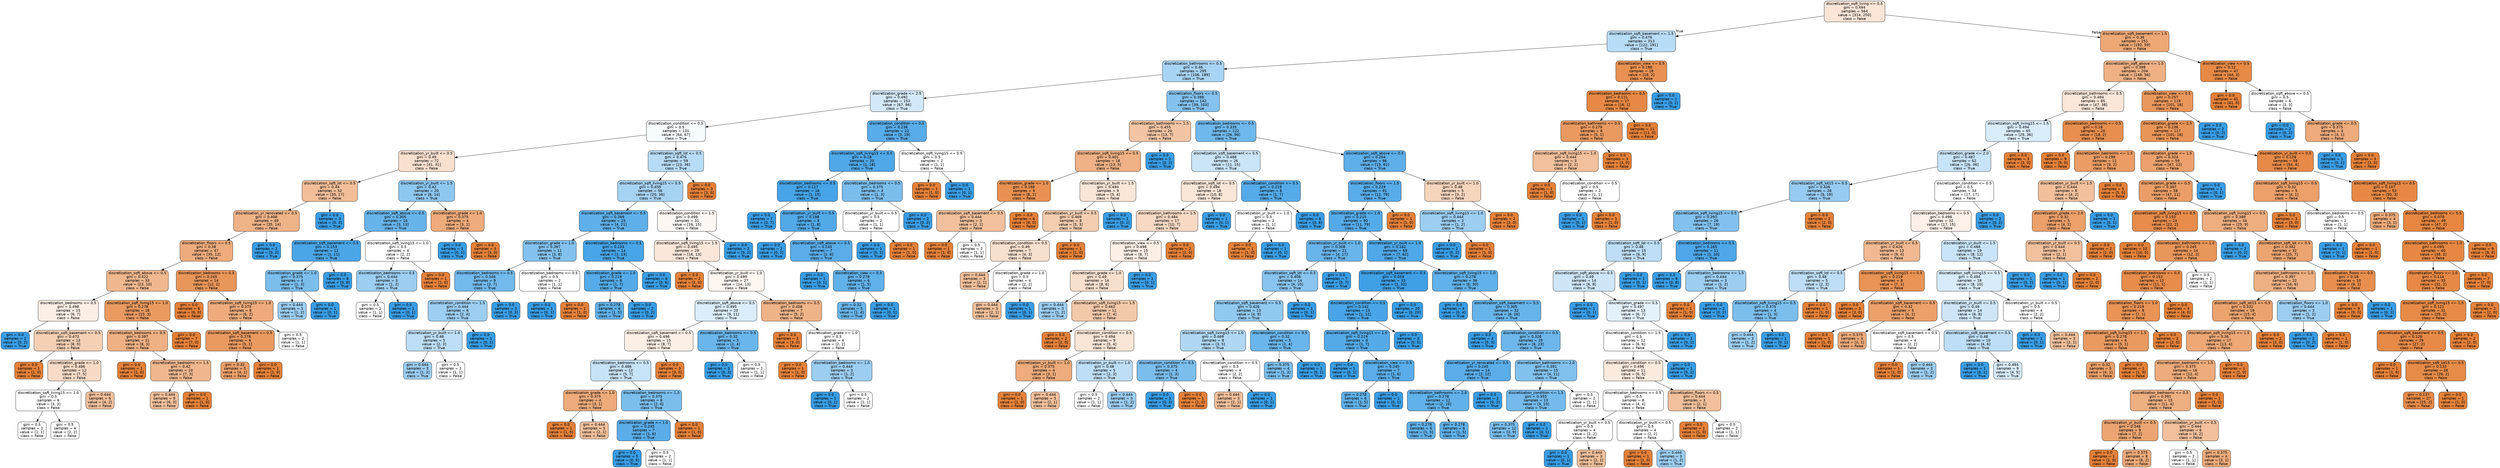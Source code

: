 digraph Tree {
node [shape=box, style="filled, rounded", color="black", fontname=helvetica] ;
edge [fontname=helvetica] ;
0 [label="discretization_sqft_living <= 0.5\ngini = 0.494\nsamples = 564\nvalue = [314, 250]\nclass = False", fillcolor="#fae5d7"] ;
1 [label="discretization_sqft_basement <= 1.5\ngini = 0.476\nsamples = 313\nvalue = [122, 191]\nclass = True", fillcolor="#b7dcf6"] ;
0 -> 1 [labeldistance=2.5, labelangle=45, headlabel="True"] ;
2 [label="discretization_bathrooms <= 0.5\ngini = 0.46\nsamples = 295\nvalue = [106, 189]\nclass = True", fillcolor="#a8d4f4"] ;
1 -> 2 ;
3 [label="discretization_grade <= 2.5\ngini = 0.492\nsamples = 153\nvalue = [67, 86]\nclass = True", fillcolor="#d3e9f9"] ;
2 -> 3 ;
4 [label="discretization_condition <= 0.5\ngini = 0.5\nsamples = 131\nvalue = [64, 67]\nclass = True", fillcolor="#f6fbfe"] ;
3 -> 4 ;
5 [label="discretization_yr_built <= 0.5\ngini = 0.49\nsamples = 72\nvalue = [41, 31]\nclass = False", fillcolor="#f9e0cf"] ;
4 -> 5 ;
6 [label="discretization_sqft_lot <= 0.5\ngini = 0.44\nsamples = 52\nvalue = [35, 17]\nclass = False", fillcolor="#f2be99"] ;
5 -> 6 ;
7 [label="discretization_yr_renovated <= 0.5\ngini = 0.408\nsamples = 49\nvalue = [35, 14]\nclass = False", fillcolor="#efb388"] ;
6 -> 7 ;
8 [label="discretization_floors <= 0.5\ngini = 0.38\nsamples = 47\nvalue = [35, 12]\nclass = False", fillcolor="#eeac7d"] ;
7 -> 8 ;
9 [label="discretization_sqft_above <= 0.5\ngini = 0.422\nsamples = 33\nvalue = [23, 10]\nclass = False", fillcolor="#f0b88f"] ;
8 -> 9 ;
10 [label="discretization_bedrooms <= 0.5\ngini = 0.498\nsamples = 15\nvalue = [8, 7]\nclass = False", fillcolor="#fcefe6"] ;
9 -> 10 ;
11 [label="gini = 0.0\nsamples = 2\nvalue = [0, 2]\nclass = True", fillcolor="#399de5"] ;
10 -> 11 ;
12 [label="discretization_sqft_basement <= 0.5\ngini = 0.473\nsamples = 13\nvalue = [8, 5]\nclass = False", fillcolor="#f5d0b5"] ;
10 -> 12 ;
13 [label="gini = 0.0\nsamples = 1\nvalue = [1, 0]\nclass = False", fillcolor="#e58139"] ;
12 -> 13 ;
14 [label="discretization_grade <= 1.0\ngini = 0.486\nsamples = 12\nvalue = [7, 5]\nclass = False", fillcolor="#f8dbc6"] ;
12 -> 14 ;
15 [label="discretization_sqft_living15 <= 1.0\ngini = 0.5\nsamples = 6\nvalue = [3, 3]\nclass = False", fillcolor="#ffffff"] ;
14 -> 15 ;
16 [label="gini = 0.5\nsamples = 2\nvalue = [1, 1]\nclass = False", fillcolor="#ffffff"] ;
15 -> 16 ;
17 [label="gini = 0.5\nsamples = 4\nvalue = [2, 2]\nclass = False", fillcolor="#ffffff"] ;
15 -> 17 ;
18 [label="gini = 0.444\nsamples = 6\nvalue = [4, 2]\nclass = False", fillcolor="#f2c09c"] ;
14 -> 18 ;
19 [label="discretization_sqft_living15 <= 1.0\ngini = 0.278\nsamples = 18\nvalue = [15, 3]\nclass = False", fillcolor="#ea9a61"] ;
9 -> 19 ;
20 [label="discretization_bedrooms <= 0.5\ngini = 0.397\nsamples = 11\nvalue = [8, 3]\nclass = False", fillcolor="#efb083"] ;
19 -> 20 ;
21 [label="gini = 0.0\nsamples = 1\nvalue = [1, 0]\nclass = False", fillcolor="#e58139"] ;
20 -> 21 ;
22 [label="discretization_bedrooms <= 1.5\ngini = 0.42\nsamples = 10\nvalue = [7, 3]\nclass = False", fillcolor="#f0b78e"] ;
20 -> 22 ;
23 [label="gini = 0.444\nsamples = 9\nvalue = [6, 3]\nclass = False", fillcolor="#f2c09c"] ;
22 -> 23 ;
24 [label="gini = 0.0\nsamples = 1\nvalue = [1, 0]\nclass = False", fillcolor="#e58139"] ;
22 -> 24 ;
25 [label="gini = 0.0\nsamples = 7\nvalue = [7, 0]\nclass = False", fillcolor="#e58139"] ;
19 -> 25 ;
26 [label="discretization_bedrooms <= 0.5\ngini = 0.245\nsamples = 14\nvalue = [12, 2]\nclass = False", fillcolor="#e9965a"] ;
8 -> 26 ;
27 [label="gini = 0.0\nsamples = 6\nvalue = [6, 0]\nclass = False", fillcolor="#e58139"] ;
26 -> 27 ;
28 [label="discretization_sqft_living15 <= 1.0\ngini = 0.375\nsamples = 8\nvalue = [6, 2]\nclass = False", fillcolor="#eeab7b"] ;
26 -> 28 ;
29 [label="discretization_sqft_basement <= 0.5\ngini = 0.278\nsamples = 6\nvalue = [5, 1]\nclass = False", fillcolor="#ea9a61"] ;
28 -> 29 ;
30 [label="gini = 0.32\nsamples = 5\nvalue = [4, 1]\nclass = False", fillcolor="#eca06a"] ;
29 -> 30 ;
31 [label="gini = 0.0\nsamples = 1\nvalue = [1, 0]\nclass = False", fillcolor="#e58139"] ;
29 -> 31 ;
32 [label="gini = 0.5\nsamples = 2\nvalue = [1, 1]\nclass = False", fillcolor="#ffffff"] ;
28 -> 32 ;
33 [label="gini = 0.0\nsamples = 2\nvalue = [0, 2]\nclass = True", fillcolor="#399de5"] ;
7 -> 33 ;
34 [label="gini = 0.0\nsamples = 3\nvalue = [0, 3]\nclass = True", fillcolor="#399de5"] ;
6 -> 34 ;
35 [label="discretization_yr_built <= 1.5\ngini = 0.42\nsamples = 20\nvalue = [6, 14]\nclass = True", fillcolor="#8ec7f0"] ;
5 -> 35 ;
36 [label="discretization_sqft_above <= 0.5\ngini = 0.305\nsamples = 16\nvalue = [3, 13]\nclass = True", fillcolor="#67b4eb"] ;
35 -> 36 ;
37 [label="discretization_sqft_basement <= 0.5\ngini = 0.153\nsamples = 12\nvalue = [1, 11]\nclass = True", fillcolor="#4ba6e7"] ;
36 -> 37 ;
38 [label="discretization_grade <= 1.0\ngini = 0.375\nsamples = 4\nvalue = [1, 3]\nclass = True", fillcolor="#7bbeee"] ;
37 -> 38 ;
39 [label="gini = 0.444\nsamples = 3\nvalue = [1, 2]\nclass = True", fillcolor="#9ccef2"] ;
38 -> 39 ;
40 [label="gini = 0.0\nsamples = 1\nvalue = [0, 1]\nclass = True", fillcolor="#399de5"] ;
38 -> 40 ;
41 [label="gini = 0.0\nsamples = 8\nvalue = [0, 8]\nclass = True", fillcolor="#399de5"] ;
37 -> 41 ;
42 [label="discretization_sqft_living15 <= 1.0\ngini = 0.5\nsamples = 4\nvalue = [2, 2]\nclass = False", fillcolor="#ffffff"] ;
36 -> 42 ;
43 [label="discretization_bedrooms <= 0.5\ngini = 0.444\nsamples = 3\nvalue = [1, 2]\nclass = True", fillcolor="#9ccef2"] ;
42 -> 43 ;
44 [label="gini = 0.5\nsamples = 2\nvalue = [1, 1]\nclass = False", fillcolor="#ffffff"] ;
43 -> 44 ;
45 [label="gini = 0.0\nsamples = 1\nvalue = [0, 1]\nclass = True", fillcolor="#399de5"] ;
43 -> 45 ;
46 [label="gini = 0.0\nsamples = 1\nvalue = [1, 0]\nclass = False", fillcolor="#e58139"] ;
42 -> 46 ;
47 [label="discretization_grade <= 1.0\ngini = 0.375\nsamples = 4\nvalue = [3, 1]\nclass = False", fillcolor="#eeab7b"] ;
35 -> 47 ;
48 [label="gini = 0.0\nsamples = 1\nvalue = [0, 1]\nclass = True", fillcolor="#399de5"] ;
47 -> 48 ;
49 [label="gini = 0.0\nsamples = 3\nvalue = [3, 0]\nclass = False", fillcolor="#e58139"] ;
47 -> 49 ;
50 [label="discretization_sqft_lot <= 0.5\ngini = 0.476\nsamples = 59\nvalue = [23, 36]\nclass = True", fillcolor="#b8dcf6"] ;
4 -> 50 ;
51 [label="discretization_sqft_living15 <= 0.5\ngini = 0.459\nsamples = 56\nvalue = [20, 36]\nclass = True", fillcolor="#a7d3f3"] ;
50 -> 51 ;
52 [label="discretization_sqft_basement <= 0.5\ngini = 0.269\nsamples = 25\nvalue = [4, 21]\nclass = True", fillcolor="#5fb0ea"] ;
51 -> 52 ;
53 [label="discretization_grade <= 1.0\ngini = 0.397\nsamples = 11\nvalue = [3, 8]\nclass = True", fillcolor="#83c2ef"] ;
52 -> 53 ;
54 [label="discretization_bedrooms <= 0.5\ngini = 0.346\nsamples = 9\nvalue = [2, 7]\nclass = True", fillcolor="#72b9ec"] ;
53 -> 54 ;
55 [label="discretization_condition <= 1.5\ngini = 0.444\nsamples = 6\nvalue = [2, 4]\nclass = True", fillcolor="#9ccef2"] ;
54 -> 55 ;
56 [label="discretization_yr_built <= 1.0\ngini = 0.48\nsamples = 5\nvalue = [2, 3]\nclass = True", fillcolor="#bddef6"] ;
55 -> 56 ;
57 [label="gini = 0.444\nsamples = 3\nvalue = [1, 2]\nclass = True", fillcolor="#9ccef2"] ;
56 -> 57 ;
58 [label="gini = 0.5\nsamples = 2\nvalue = [1, 1]\nclass = False", fillcolor="#ffffff"] ;
56 -> 58 ;
59 [label="gini = 0.0\nsamples = 1\nvalue = [0, 1]\nclass = True", fillcolor="#399de5"] ;
55 -> 59 ;
60 [label="gini = 0.0\nsamples = 3\nvalue = [0, 3]\nclass = True", fillcolor="#399de5"] ;
54 -> 60 ;
61 [label="discretization_bedrooms <= 0.5\ngini = 0.5\nsamples = 2\nvalue = [1, 1]\nclass = False", fillcolor="#ffffff"] ;
53 -> 61 ;
62 [label="gini = 0.0\nsamples = 1\nvalue = [0, 1]\nclass = True", fillcolor="#399de5"] ;
61 -> 62 ;
63 [label="gini = 0.0\nsamples = 1\nvalue = [1, 0]\nclass = False", fillcolor="#e58139"] ;
61 -> 63 ;
64 [label="discretization_bedrooms <= 0.5\ngini = 0.133\nsamples = 14\nvalue = [1, 13]\nclass = True", fillcolor="#48a5e7"] ;
52 -> 64 ;
65 [label="discretization_grade <= 1.0\ngini = 0.219\nsamples = 8\nvalue = [1, 7]\nclass = True", fillcolor="#55abe9"] ;
64 -> 65 ;
66 [label="gini = 0.278\nsamples = 6\nvalue = [1, 5]\nclass = True", fillcolor="#61b1ea"] ;
65 -> 66 ;
67 [label="gini = 0.0\nsamples = 2\nvalue = [0, 2]\nclass = True", fillcolor="#399de5"] ;
65 -> 67 ;
68 [label="gini = 0.0\nsamples = 6\nvalue = [0, 6]\nclass = True", fillcolor="#399de5"] ;
64 -> 68 ;
69 [label="discretization_condition <= 1.5\ngini = 0.499\nsamples = 31\nvalue = [16, 15]\nclass = False", fillcolor="#fdf7f3"] ;
51 -> 69 ;
70 [label="discretization_sqft_living15 <= 1.5\ngini = 0.495\nsamples = 29\nvalue = [16, 13]\nclass = False", fillcolor="#fae7da"] ;
69 -> 70 ;
71 [label="gini = 0.0\nsamples = 2\nvalue = [2, 0]\nclass = False", fillcolor="#e58139"] ;
70 -> 71 ;
72 [label="discretization_yr_built <= 1.0\ngini = 0.499\nsamples = 27\nvalue = [14, 13]\nclass = False", fillcolor="#fdf6f1"] ;
70 -> 72 ;
73 [label="discretization_sqft_above <= 0.5\ngini = 0.495\nsamples = 20\nvalue = [9, 11]\nclass = True", fillcolor="#dbedfa"] ;
72 -> 73 ;
74 [label="discretization_sqft_basement <= 0.5\ngini = 0.498\nsamples = 15\nvalue = [8, 7]\nclass = False", fillcolor="#fcefe6"] ;
73 -> 74 ;
75 [label="discretization_bedrooms <= 0.5\ngini = 0.486\nsamples = 12\nvalue = [5, 7]\nclass = True", fillcolor="#c6e3f8"] ;
74 -> 75 ;
76 [label="discretization_grade <= 1.0\ngini = 0.375\nsamples = 4\nvalue = [3, 1]\nclass = False", fillcolor="#eeab7b"] ;
75 -> 76 ;
77 [label="gini = 0.0\nsamples = 1\nvalue = [1, 0]\nclass = False", fillcolor="#e58139"] ;
76 -> 77 ;
78 [label="gini = 0.444\nsamples = 3\nvalue = [2, 1]\nclass = False", fillcolor="#f2c09c"] ;
76 -> 78 ;
79 [label="discretization_bedrooms <= 1.5\ngini = 0.375\nsamples = 8\nvalue = [2, 6]\nclass = True", fillcolor="#7bbeee"] ;
75 -> 79 ;
80 [label="discretization_grade <= 1.0\ngini = 0.245\nsamples = 7\nvalue = [1, 6]\nclass = True", fillcolor="#5aade9"] ;
79 -> 80 ;
81 [label="gini = 0.0\nsamples = 5\nvalue = [0, 5]\nclass = True", fillcolor="#399de5"] ;
80 -> 81 ;
82 [label="gini = 0.5\nsamples = 2\nvalue = [1, 1]\nclass = False", fillcolor="#ffffff"] ;
80 -> 82 ;
83 [label="gini = 0.0\nsamples = 1\nvalue = [1, 0]\nclass = False", fillcolor="#e58139"] ;
79 -> 83 ;
84 [label="gini = 0.0\nsamples = 3\nvalue = [3, 0]\nclass = False", fillcolor="#e58139"] ;
74 -> 84 ;
85 [label="discretization_bedrooms <= 0.5\ngini = 0.32\nsamples = 5\nvalue = [1, 4]\nclass = True", fillcolor="#6ab6ec"] ;
73 -> 85 ;
86 [label="gini = 0.0\nsamples = 3\nvalue = [0, 3]\nclass = True", fillcolor="#399de5"] ;
85 -> 86 ;
87 [label="gini = 0.5\nsamples = 2\nvalue = [1, 1]\nclass = False", fillcolor="#ffffff"] ;
85 -> 87 ;
88 [label="discretization_bedrooms <= 0.5\ngini = 0.408\nsamples = 7\nvalue = [5, 2]\nclass = False", fillcolor="#efb388"] ;
72 -> 88 ;
89 [label="gini = 0.0\nsamples = 3\nvalue = [3, 0]\nclass = False", fillcolor="#e58139"] ;
88 -> 89 ;
90 [label="discretization_grade <= 1.0\ngini = 0.5\nsamples = 4\nvalue = [2, 2]\nclass = False", fillcolor="#ffffff"] ;
88 -> 90 ;
91 [label="gini = 0.0\nsamples = 1\nvalue = [1, 0]\nclass = False", fillcolor="#e58139"] ;
90 -> 91 ;
92 [label="discretization_bedrooms <= 1.5\ngini = 0.444\nsamples = 3\nvalue = [1, 2]\nclass = True", fillcolor="#9ccef2"] ;
90 -> 92 ;
93 [label="gini = 0.0\nsamples = 1\nvalue = [0, 1]\nclass = True", fillcolor="#399de5"] ;
92 -> 93 ;
94 [label="gini = 0.5\nsamples = 2\nvalue = [1, 1]\nclass = False", fillcolor="#ffffff"] ;
92 -> 94 ;
95 [label="gini = 0.0\nsamples = 2\nvalue = [0, 2]\nclass = True", fillcolor="#399de5"] ;
69 -> 95 ;
96 [label="gini = 0.0\nsamples = 3\nvalue = [3, 0]\nclass = False", fillcolor="#e58139"] ;
50 -> 96 ;
97 [label="discretization_condition <= 0.5\ngini = 0.236\nsamples = 22\nvalue = [3, 19]\nclass = True", fillcolor="#58ace9"] ;
3 -> 97 ;
98 [label="discretization_sqft_living15 <= 0.5\ngini = 0.18\nsamples = 20\nvalue = [2, 18]\nclass = True", fillcolor="#4fa8e8"] ;
97 -> 98 ;
99 [label="discretization_bedrooms <= 0.5\ngini = 0.117\nsamples = 16\nvalue = [1, 15]\nclass = True", fillcolor="#46a4e7"] ;
98 -> 99 ;
100 [label="gini = 0.0\nsamples = 7\nvalue = [0, 7]\nclass = True", fillcolor="#399de5"] ;
99 -> 100 ;
101 [label="discretization_yr_built <= 0.5\ngini = 0.198\nsamples = 9\nvalue = [1, 8]\nclass = True", fillcolor="#52a9e8"] ;
99 -> 101 ;
102 [label="gini = 0.0\nsamples = 2\nvalue = [0, 2]\nclass = True", fillcolor="#399de5"] ;
101 -> 102 ;
103 [label="discretization_sqft_above <= 0.5\ngini = 0.245\nsamples = 7\nvalue = [1, 6]\nclass = True", fillcolor="#5aade9"] ;
101 -> 103 ;
104 [label="gini = 0.0\nsamples = 1\nvalue = [0, 1]\nclass = True", fillcolor="#399de5"] ;
103 -> 104 ;
105 [label="discretization_view <= 0.5\ngini = 0.278\nsamples = 6\nvalue = [1, 5]\nclass = True", fillcolor="#61b1ea"] ;
103 -> 105 ;
106 [label="gini = 0.32\nsamples = 5\nvalue = [1, 4]\nclass = True", fillcolor="#6ab6ec"] ;
105 -> 106 ;
107 [label="gini = 0.0\nsamples = 1\nvalue = [0, 1]\nclass = True", fillcolor="#399de5"] ;
105 -> 107 ;
108 [label="discretization_bedrooms <= 0.5\ngini = 0.375\nsamples = 4\nvalue = [1, 3]\nclass = True", fillcolor="#7bbeee"] ;
98 -> 108 ;
109 [label="discretization_yr_built <= 0.5\ngini = 0.5\nsamples = 2\nvalue = [1, 1]\nclass = False", fillcolor="#ffffff"] ;
108 -> 109 ;
110 [label="gini = 0.0\nsamples = 1\nvalue = [0, 1]\nclass = True", fillcolor="#399de5"] ;
109 -> 110 ;
111 [label="gini = 0.0\nsamples = 1\nvalue = [1, 0]\nclass = False", fillcolor="#e58139"] ;
109 -> 111 ;
112 [label="gini = 0.0\nsamples = 2\nvalue = [0, 2]\nclass = True", fillcolor="#399de5"] ;
108 -> 112 ;
113 [label="discretization_sqft_living15 <= 0.5\ngini = 0.5\nsamples = 2\nvalue = [1, 1]\nclass = False", fillcolor="#ffffff"] ;
97 -> 113 ;
114 [label="gini = 0.0\nsamples = 1\nvalue = [1, 0]\nclass = False", fillcolor="#e58139"] ;
113 -> 114 ;
115 [label="gini = 0.0\nsamples = 1\nvalue = [0, 1]\nclass = True", fillcolor="#399de5"] ;
113 -> 115 ;
116 [label="discretization_floors <= 0.5\ngini = 0.398\nsamples = 142\nvalue = [39, 103]\nclass = True", fillcolor="#84c2ef"] ;
2 -> 116 ;
117 [label="discretization_bathrooms <= 1.5\ngini = 0.455\nsamples = 20\nvalue = [13, 7]\nclass = False", fillcolor="#f3c5a4"] ;
116 -> 117 ;
118 [label="discretization_sqft_living15 <= 0.5\ngini = 0.401\nsamples = 18\nvalue = [13, 5]\nclass = False", fillcolor="#efb185"] ;
117 -> 118 ;
119 [label="discretization_grade <= 1.0\ngini = 0.198\nsamples = 9\nvalue = [8, 1]\nclass = False", fillcolor="#e89152"] ;
118 -> 119 ;
120 [label="discretization_sqft_basement <= 0.5\ngini = 0.444\nsamples = 3\nvalue = [2, 1]\nclass = False", fillcolor="#f2c09c"] ;
119 -> 120 ;
121 [label="gini = 0.0\nsamples = 1\nvalue = [1, 0]\nclass = False", fillcolor="#e58139"] ;
120 -> 121 ;
122 [label="gini = 0.5\nsamples = 2\nvalue = [1, 1]\nclass = False", fillcolor="#ffffff"] ;
120 -> 122 ;
123 [label="gini = 0.0\nsamples = 6\nvalue = [6, 0]\nclass = False", fillcolor="#e58139"] ;
119 -> 123 ;
124 [label="discretization_yr_built <= 1.5\ngini = 0.494\nsamples = 9\nvalue = [5, 4]\nclass = False", fillcolor="#fae6d7"] ;
118 -> 124 ;
125 [label="discretization_yr_built <= 0.5\ngini = 0.469\nsamples = 8\nvalue = [5, 3]\nclass = False", fillcolor="#f5cdb0"] ;
124 -> 125 ;
126 [label="discretization_condition <= 0.5\ngini = 0.49\nsamples = 7\nvalue = [4, 3]\nclass = False", fillcolor="#f8e0ce"] ;
125 -> 126 ;
127 [label="gini = 0.444\nsamples = 3\nvalue = [2, 1]\nclass = False", fillcolor="#f2c09c"] ;
126 -> 127 ;
128 [label="discretization_grade <= 1.0\ngini = 0.5\nsamples = 4\nvalue = [2, 2]\nclass = False", fillcolor="#ffffff"] ;
126 -> 128 ;
129 [label="gini = 0.444\nsamples = 3\nvalue = [2, 1]\nclass = False", fillcolor="#f2c09c"] ;
128 -> 129 ;
130 [label="gini = 0.0\nsamples = 1\nvalue = [0, 1]\nclass = True", fillcolor="#399de5"] ;
128 -> 130 ;
131 [label="gini = 0.0\nsamples = 1\nvalue = [1, 0]\nclass = False", fillcolor="#e58139"] ;
125 -> 131 ;
132 [label="gini = 0.0\nsamples = 1\nvalue = [0, 1]\nclass = True", fillcolor="#399de5"] ;
124 -> 132 ;
133 [label="gini = 0.0\nsamples = 2\nvalue = [0, 2]\nclass = True", fillcolor="#399de5"] ;
117 -> 133 ;
134 [label="discretization_bedrooms <= 0.5\ngini = 0.335\nsamples = 122\nvalue = [26, 96]\nclass = True", fillcolor="#6fb8ec"] ;
116 -> 134 ;
135 [label="discretization_sqft_basement <= 0.5\ngini = 0.488\nsamples = 26\nvalue = [11, 15]\nclass = True", fillcolor="#cae5f8"] ;
134 -> 135 ;
136 [label="discretization_sqft_lot <= 0.5\ngini = 0.494\nsamples = 18\nvalue = [10, 8]\nclass = False", fillcolor="#fae6d7"] ;
135 -> 136 ;
137 [label="discretization_bathrooms <= 1.5\ngini = 0.484\nsamples = 17\nvalue = [10, 7]\nclass = False", fillcolor="#f7d9c4"] ;
136 -> 137 ;
138 [label="discretization_view <= 0.5\ngini = 0.498\nsamples = 15\nvalue = [8, 7]\nclass = False", fillcolor="#fcefe6"] ;
137 -> 138 ;
139 [label="discretization_grade <= 1.0\ngini = 0.49\nsamples = 14\nvalue = [8, 6]\nclass = False", fillcolor="#f8e0ce"] ;
138 -> 139 ;
140 [label="gini = 0.444\nsamples = 3\nvalue = [1, 2]\nclass = True", fillcolor="#9ccef2"] ;
139 -> 140 ;
141 [label="discretization_sqft_living15 <= 1.5\ngini = 0.463\nsamples = 11\nvalue = [7, 4]\nclass = False", fillcolor="#f4c9aa"] ;
139 -> 141 ;
142 [label="gini = 0.0\nsamples = 2\nvalue = [2, 0]\nclass = False", fillcolor="#e58139"] ;
141 -> 142 ;
143 [label="discretization_condition <= 0.5\ngini = 0.494\nsamples = 9\nvalue = [5, 4]\nclass = False", fillcolor="#fae6d7"] ;
141 -> 143 ;
144 [label="discretization_yr_built <= 1.0\ngini = 0.375\nsamples = 4\nvalue = [3, 1]\nclass = False", fillcolor="#eeab7b"] ;
143 -> 144 ;
145 [label="gini = 0.0\nsamples = 1\nvalue = [1, 0]\nclass = False", fillcolor="#e58139"] ;
144 -> 145 ;
146 [label="gini = 0.444\nsamples = 3\nvalue = [2, 1]\nclass = False", fillcolor="#f2c09c"] ;
144 -> 146 ;
147 [label="discretization_yr_built <= 1.0\ngini = 0.48\nsamples = 5\nvalue = [2, 3]\nclass = True", fillcolor="#bddef6"] ;
143 -> 147 ;
148 [label="gini = 0.5\nsamples = 2\nvalue = [1, 1]\nclass = False", fillcolor="#ffffff"] ;
147 -> 148 ;
149 [label="gini = 0.444\nsamples = 3\nvalue = [1, 2]\nclass = True", fillcolor="#9ccef2"] ;
147 -> 149 ;
150 [label="gini = 0.0\nsamples = 1\nvalue = [0, 1]\nclass = True", fillcolor="#399de5"] ;
138 -> 150 ;
151 [label="gini = 0.0\nsamples = 2\nvalue = [2, 0]\nclass = False", fillcolor="#e58139"] ;
137 -> 151 ;
152 [label="gini = 0.0\nsamples = 1\nvalue = [0, 1]\nclass = True", fillcolor="#399de5"] ;
136 -> 152 ;
153 [label="discretization_condition <= 0.5\ngini = 0.219\nsamples = 8\nvalue = [1, 7]\nclass = True", fillcolor="#55abe9"] ;
135 -> 153 ;
154 [label="discretization_yr_built <= 1.0\ngini = 0.5\nsamples = 2\nvalue = [1, 1]\nclass = False", fillcolor="#ffffff"] ;
153 -> 154 ;
155 [label="gini = 0.0\nsamples = 1\nvalue = [1, 0]\nclass = False", fillcolor="#e58139"] ;
154 -> 155 ;
156 [label="gini = 0.0\nsamples = 1\nvalue = [0, 1]\nclass = True", fillcolor="#399de5"] ;
154 -> 156 ;
157 [label="gini = 0.0\nsamples = 6\nvalue = [0, 6]\nclass = True", fillcolor="#399de5"] ;
153 -> 157 ;
158 [label="discretization_sqft_above <= 0.5\ngini = 0.264\nsamples = 96\nvalue = [15, 81]\nclass = True", fillcolor="#5eafea"] ;
134 -> 158 ;
159 [label="discretization_floors <= 1.5\ngini = 0.229\nsamples = 91\nvalue = [12, 79]\nclass = True", fillcolor="#57ace9"] ;
158 -> 159 ;
160 [label="discretization_grade <= 1.0\ngini = 0.215\nsamples = 90\nvalue = [11, 79]\nclass = True", fillcolor="#55abe9"] ;
159 -> 160 ;
161 [label="discretization_yr_built <= 1.0\ngini = 0.308\nsamples = 21\nvalue = [4, 17]\nclass = True", fillcolor="#68b4eb"] ;
160 -> 161 ;
162 [label="discretization_sqft_lot <= 0.5\ngini = 0.408\nsamples = 14\nvalue = [4, 10]\nclass = True", fillcolor="#88c4ef"] ;
161 -> 162 ;
163 [label="discretization_sqft_basement <= 0.5\ngini = 0.426\nsamples = 13\nvalue = [4, 9]\nclass = True", fillcolor="#91c9f1"] ;
162 -> 163 ;
164 [label="discretization_sqft_living15 <= 1.0\ngini = 0.469\nsamples = 8\nvalue = [3, 5]\nclass = True", fillcolor="#b0d8f5"] ;
163 -> 164 ;
165 [label="discretization_condition <= 0.5\ngini = 0.375\nsamples = 4\nvalue = [1, 3]\nclass = True", fillcolor="#7bbeee"] ;
164 -> 165 ;
166 [label="gini = 0.0\nsamples = 3\nvalue = [0, 3]\nclass = True", fillcolor="#399de5"] ;
165 -> 166 ;
167 [label="gini = 0.0\nsamples = 1\nvalue = [1, 0]\nclass = False", fillcolor="#e58139"] ;
165 -> 167 ;
168 [label="discretization_condition <= 0.5\ngini = 0.5\nsamples = 4\nvalue = [2, 2]\nclass = False", fillcolor="#ffffff"] ;
164 -> 168 ;
169 [label="gini = 0.444\nsamples = 3\nvalue = [2, 1]\nclass = False", fillcolor="#f2c09c"] ;
168 -> 169 ;
170 [label="gini = 0.0\nsamples = 1\nvalue = [0, 1]\nclass = True", fillcolor="#399de5"] ;
168 -> 170 ;
171 [label="discretization_condition <= 0.5\ngini = 0.32\nsamples = 5\nvalue = [1, 4]\nclass = True", fillcolor="#6ab6ec"] ;
163 -> 171 ;
172 [label="gini = 0.375\nsamples = 4\nvalue = [1, 3]\nclass = True", fillcolor="#7bbeee"] ;
171 -> 172 ;
173 [label="gini = 0.0\nsamples = 1\nvalue = [0, 1]\nclass = True", fillcolor="#399de5"] ;
171 -> 173 ;
174 [label="gini = 0.0\nsamples = 1\nvalue = [0, 1]\nclass = True", fillcolor="#399de5"] ;
162 -> 174 ;
175 [label="gini = 0.0\nsamples = 7\nvalue = [0, 7]\nclass = True", fillcolor="#399de5"] ;
161 -> 175 ;
176 [label="discretization_yr_built <= 1.0\ngini = 0.182\nsamples = 69\nvalue = [7, 62]\nclass = True", fillcolor="#4fa8e8"] ;
160 -> 176 ;
177 [label="discretization_sqft_basement <= 0.5\ngini = 0.059\nsamples = 33\nvalue = [1, 32]\nclass = True", fillcolor="#3fa0e6"] ;
176 -> 177 ;
178 [label="discretization_condition <= 0.5\ngini = 0.142\nsamples = 13\nvalue = [1, 12]\nclass = True", fillcolor="#49a5e7"] ;
177 -> 178 ;
179 [label="discretization_sqft_living15 <= 1.0\ngini = 0.219\nsamples = 8\nvalue = [1, 7]\nclass = True", fillcolor="#55abe9"] ;
178 -> 179 ;
180 [label="gini = 0.0\nsamples = 1\nvalue = [0, 1]\nclass = True", fillcolor="#399de5"] ;
179 -> 180 ;
181 [label="discretization_view <= 0.5\ngini = 0.245\nsamples = 7\nvalue = [1, 6]\nclass = True", fillcolor="#5aade9"] ;
179 -> 181 ;
182 [label="gini = 0.278\nsamples = 6\nvalue = [1, 5]\nclass = True", fillcolor="#61b1ea"] ;
181 -> 182 ;
183 [label="gini = 0.0\nsamples = 1\nvalue = [0, 1]\nclass = True", fillcolor="#399de5"] ;
181 -> 183 ;
184 [label="gini = 0.0\nsamples = 5\nvalue = [0, 5]\nclass = True", fillcolor="#399de5"] ;
178 -> 184 ;
185 [label="gini = 0.0\nsamples = 20\nvalue = [0, 20]\nclass = True", fillcolor="#399de5"] ;
177 -> 185 ;
186 [label="discretization_sqft_living15 <= 1.0\ngini = 0.278\nsamples = 36\nvalue = [6, 30]\nclass = True", fillcolor="#61b1ea"] ;
176 -> 186 ;
187 [label="gini = 0.0\nsamples = 4\nvalue = [0, 4]\nclass = True", fillcolor="#399de5"] ;
186 -> 187 ;
188 [label="discretization_sqft_basement <= 0.5\ngini = 0.305\nsamples = 32\nvalue = [6, 26]\nclass = True", fillcolor="#67b4eb"] ;
186 -> 188 ;
189 [label="gini = 0.0\nsamples = 3\nvalue = [0, 3]\nclass = True", fillcolor="#399de5"] ;
188 -> 189 ;
190 [label="discretization_condition <= 0.5\ngini = 0.328\nsamples = 29\nvalue = [6, 23]\nclass = True", fillcolor="#6db7ec"] ;
188 -> 190 ;
191 [label="discretization_yr_renovated <= 0.5\ngini = 0.245\nsamples = 14\nvalue = [2, 12]\nclass = True", fillcolor="#5aade9"] ;
190 -> 191 ;
192 [label="discretization_bathrooms <= 2.0\ngini = 0.278\nsamples = 12\nvalue = [2, 10]\nclass = True", fillcolor="#61b1ea"] ;
191 -> 192 ;
193 [label="gini = 0.278\nsamples = 6\nvalue = [1, 5]\nclass = True", fillcolor="#61b1ea"] ;
192 -> 193 ;
194 [label="gini = 0.278\nsamples = 6\nvalue = [1, 5]\nclass = True", fillcolor="#61b1ea"] ;
192 -> 194 ;
195 [label="gini = 0.0\nsamples = 2\nvalue = [0, 2]\nclass = True", fillcolor="#399de5"] ;
191 -> 195 ;
196 [label="discretization_bathrooms <= 2.0\ngini = 0.391\nsamples = 15\nvalue = [4, 11]\nclass = True", fillcolor="#81c1ee"] ;
190 -> 196 ;
197 [label="discretization_condition <= 1.5\ngini = 0.355\nsamples = 13\nvalue = [3, 10]\nclass = True", fillcolor="#74baed"] ;
196 -> 197 ;
198 [label="gini = 0.375\nsamples = 12\nvalue = [3, 9]\nclass = True", fillcolor="#7bbeee"] ;
197 -> 198 ;
199 [label="gini = 0.0\nsamples = 1\nvalue = [0, 1]\nclass = True", fillcolor="#399de5"] ;
197 -> 199 ;
200 [label="gini = 0.5\nsamples = 2\nvalue = [1, 1]\nclass = False", fillcolor="#ffffff"] ;
196 -> 200 ;
201 [label="gini = 0.0\nsamples = 1\nvalue = [1, 0]\nclass = False", fillcolor="#e58139"] ;
159 -> 201 ;
202 [label="discretization_yr_built <= 1.0\ngini = 0.48\nsamples = 5\nvalue = [3, 2]\nclass = False", fillcolor="#f6d5bd"] ;
158 -> 202 ;
203 [label="discretization_sqft_living15 <= 1.0\ngini = 0.444\nsamples = 3\nvalue = [1, 2]\nclass = True", fillcolor="#9ccef2"] ;
202 -> 203 ;
204 [label="gini = 0.0\nsamples = 2\nvalue = [0, 2]\nclass = True", fillcolor="#399de5"] ;
203 -> 204 ;
205 [label="gini = 0.0\nsamples = 1\nvalue = [1, 0]\nclass = False", fillcolor="#e58139"] ;
203 -> 205 ;
206 [label="gini = 0.0\nsamples = 2\nvalue = [2, 0]\nclass = False", fillcolor="#e58139"] ;
202 -> 206 ;
207 [label="discretization_view <= 0.5\ngini = 0.198\nsamples = 18\nvalue = [16, 2]\nclass = False", fillcolor="#e89152"] ;
1 -> 207 ;
208 [label="discretization_bedrooms <= 0.5\ngini = 0.111\nsamples = 17\nvalue = [16, 1]\nclass = False", fillcolor="#e78945"] ;
207 -> 208 ;
209 [label="discretization_bathrooms <= 0.5\ngini = 0.278\nsamples = 6\nvalue = [5, 1]\nclass = False", fillcolor="#ea9a61"] ;
208 -> 209 ;
210 [label="discretization_sqft_living15 <= 1.0\ngini = 0.444\nsamples = 3\nvalue = [2, 1]\nclass = False", fillcolor="#f2c09c"] ;
209 -> 210 ;
211 [label="gini = 0.0\nsamples = 1\nvalue = [1, 0]\nclass = False", fillcolor="#e58139"] ;
210 -> 211 ;
212 [label="discretization_condition <= 0.5\ngini = 0.5\nsamples = 2\nvalue = [1, 1]\nclass = False", fillcolor="#ffffff"] ;
210 -> 212 ;
213 [label="gini = 0.0\nsamples = 1\nvalue = [0, 1]\nclass = True", fillcolor="#399de5"] ;
212 -> 213 ;
214 [label="gini = 0.0\nsamples = 1\nvalue = [1, 0]\nclass = False", fillcolor="#e58139"] ;
212 -> 214 ;
215 [label="gini = 0.0\nsamples = 3\nvalue = [3, 0]\nclass = False", fillcolor="#e58139"] ;
209 -> 215 ;
216 [label="gini = 0.0\nsamples = 11\nvalue = [11, 0]\nclass = False", fillcolor="#e58139"] ;
208 -> 216 ;
217 [label="gini = 0.0\nsamples = 1\nvalue = [0, 1]\nclass = True", fillcolor="#399de5"] ;
207 -> 217 ;
218 [label="discretization_sqft_basement <= 1.5\ngini = 0.36\nsamples = 251\nvalue = [192, 59]\nclass = False", fillcolor="#eda876"] ;
0 -> 218 [labeldistance=2.5, labelangle=-45, headlabel="False"] ;
219 [label="discretization_sqft_above <= 1.5\ngini = 0.398\nsamples = 204\nvalue = [148, 56]\nclass = False", fillcolor="#efb184"] ;
218 -> 219 ;
220 [label="discretization_bathrooms <= 0.5\ngini = 0.494\nsamples = 85\nvalue = [47, 38]\nclass = False", fillcolor="#fae7d9"] ;
219 -> 220 ;
221 [label="discretization_sqft_living15 <= 1.5\ngini = 0.494\nsamples = 65\nvalue = [29, 36]\nclass = True", fillcolor="#d9ecfa"] ;
220 -> 221 ;
222 [label="discretization_grade <= 2.0\ngini = 0.487\nsamples = 62\nvalue = [26, 36]\nclass = True", fillcolor="#c8e4f8"] ;
221 -> 222 ;
223 [label="discretization_sqft_lot15 <= 0.5\ngini = 0.436\nsamples = 28\nvalue = [9, 19]\nclass = True", fillcolor="#97cbf1"] ;
222 -> 223 ;
224 [label="discretization_sqft_living15 <= 0.5\ngini = 0.393\nsamples = 26\nvalue = [7, 19]\nclass = True", fillcolor="#82c1ef"] ;
223 -> 224 ;
225 [label="discretization_sqft_lot <= 0.5\ngini = 0.48\nsamples = 15\nvalue = [6, 9]\nclass = True", fillcolor="#bddef6"] ;
224 -> 225 ;
226 [label="discretization_sqft_above <= 0.5\ngini = 0.49\nsamples = 14\nvalue = [6, 8]\nclass = True", fillcolor="#cee6f8"] ;
225 -> 226 ;
227 [label="gini = 0.0\nsamples = 1\nvalue = [0, 1]\nclass = True", fillcolor="#399de5"] ;
226 -> 227 ;
228 [label="discretization_grade <= 0.5\ngini = 0.497\nsamples = 13\nvalue = [6, 7]\nclass = True", fillcolor="#e3f1fb"] ;
226 -> 228 ;
229 [label="discretization_condition <= 1.5\ngini = 0.5\nsamples = 12\nvalue = [6, 6]\nclass = False", fillcolor="#ffffff"] ;
228 -> 229 ;
230 [label="discretization_condition <= 0.5\ngini = 0.496\nsamples = 11\nvalue = [6, 5]\nclass = False", fillcolor="#fbeade"] ;
229 -> 230 ;
231 [label="discretization_bedrooms <= 0.5\ngini = 0.5\nsamples = 8\nvalue = [4, 4]\nclass = False", fillcolor="#ffffff"] ;
230 -> 231 ;
232 [label="discretization_yr_built <= 0.5\ngini = 0.5\nsamples = 4\nvalue = [2, 2]\nclass = False", fillcolor="#ffffff"] ;
231 -> 232 ;
233 [label="gini = 0.0\nsamples = 1\nvalue = [0, 1]\nclass = True", fillcolor="#399de5"] ;
232 -> 233 ;
234 [label="gini = 0.444\nsamples = 3\nvalue = [2, 1]\nclass = False", fillcolor="#f2c09c"] ;
232 -> 234 ;
235 [label="discretization_yr_built <= 0.5\ngini = 0.5\nsamples = 4\nvalue = [2, 2]\nclass = False", fillcolor="#ffffff"] ;
231 -> 235 ;
236 [label="gini = 0.0\nsamples = 1\nvalue = [1, 0]\nclass = False", fillcolor="#e58139"] ;
235 -> 236 ;
237 [label="gini = 0.444\nsamples = 3\nvalue = [1, 2]\nclass = True", fillcolor="#9ccef2"] ;
235 -> 237 ;
238 [label="discretization_floors <= 0.5\ngini = 0.444\nsamples = 3\nvalue = [2, 1]\nclass = False", fillcolor="#f2c09c"] ;
230 -> 238 ;
239 [label="gini = 0.0\nsamples = 1\nvalue = [1, 0]\nclass = False", fillcolor="#e58139"] ;
238 -> 239 ;
240 [label="gini = 0.5\nsamples = 2\nvalue = [1, 1]\nclass = False", fillcolor="#ffffff"] ;
238 -> 240 ;
241 [label="gini = 0.0\nsamples = 1\nvalue = [0, 1]\nclass = True", fillcolor="#399de5"] ;
229 -> 241 ;
242 [label="gini = 0.0\nsamples = 1\nvalue = [0, 1]\nclass = True", fillcolor="#399de5"] ;
228 -> 242 ;
243 [label="gini = 0.0\nsamples = 1\nvalue = [0, 1]\nclass = True", fillcolor="#399de5"] ;
225 -> 243 ;
244 [label="discretization_bedrooms <= 0.5\ngini = 0.165\nsamples = 11\nvalue = [1, 10]\nclass = True", fillcolor="#4da7e8"] ;
224 -> 244 ;
245 [label="gini = 0.0\nsamples = 8\nvalue = [0, 8]\nclass = True", fillcolor="#399de5"] ;
244 -> 245 ;
246 [label="discretization_bedrooms <= 1.5\ngini = 0.444\nsamples = 3\nvalue = [1, 2]\nclass = True", fillcolor="#9ccef2"] ;
244 -> 246 ;
247 [label="gini = 0.0\nsamples = 1\nvalue = [1, 0]\nclass = False", fillcolor="#e58139"] ;
246 -> 247 ;
248 [label="gini = 0.0\nsamples = 2\nvalue = [0, 2]\nclass = True", fillcolor="#399de5"] ;
246 -> 248 ;
249 [label="gini = 0.0\nsamples = 2\nvalue = [2, 0]\nclass = False", fillcolor="#e58139"] ;
223 -> 249 ;
250 [label="discretization_condition <= 0.5\ngini = 0.5\nsamples = 34\nvalue = [17, 17]\nclass = False", fillcolor="#ffffff"] ;
222 -> 250 ;
251 [label="discretization_bedrooms <= 0.5\ngini = 0.498\nsamples = 32\nvalue = [17, 15]\nclass = False", fillcolor="#fcf0e8"] ;
250 -> 251 ;
252 [label="discretization_yr_built <= 0.5\ngini = 0.426\nsamples = 13\nvalue = [9, 4]\nclass = False", fillcolor="#f1b991"] ;
251 -> 252 ;
253 [label="discretization_sqft_lot <= 0.5\ngini = 0.48\nsamples = 5\nvalue = [2, 3]\nclass = True", fillcolor="#bddef6"] ;
252 -> 253 ;
254 [label="discretization_sqft_living15 <= 0.5\ngini = 0.375\nsamples = 4\nvalue = [1, 3]\nclass = True", fillcolor="#7bbeee"] ;
253 -> 254 ;
255 [label="gini = 0.444\nsamples = 3\nvalue = [1, 2]\nclass = True", fillcolor="#9ccef2"] ;
254 -> 255 ;
256 [label="gini = 0.0\nsamples = 1\nvalue = [0, 1]\nclass = True", fillcolor="#399de5"] ;
254 -> 256 ;
257 [label="gini = 0.0\nsamples = 1\nvalue = [1, 0]\nclass = False", fillcolor="#e58139"] ;
253 -> 257 ;
258 [label="discretization_sqft_living15 <= 0.5\ngini = 0.219\nsamples = 8\nvalue = [7, 1]\nclass = False", fillcolor="#e99355"] ;
252 -> 258 ;
259 [label="gini = 0.0\nsamples = 3\nvalue = [3, 0]\nclass = False", fillcolor="#e58139"] ;
258 -> 259 ;
260 [label="discretization_sqft_basement <= 0.5\ngini = 0.32\nsamples = 5\nvalue = [4, 1]\nclass = False", fillcolor="#eca06a"] ;
258 -> 260 ;
261 [label="gini = 0.0\nsamples = 1\nvalue = [1, 0]\nclass = False", fillcolor="#e58139"] ;
260 -> 261 ;
262 [label="gini = 0.375\nsamples = 4\nvalue = [3, 1]\nclass = False", fillcolor="#eeab7b"] ;
260 -> 262 ;
263 [label="discretization_yr_built <= 1.5\ngini = 0.488\nsamples = 19\nvalue = [8, 11]\nclass = True", fillcolor="#c9e4f8"] ;
251 -> 263 ;
264 [label="discretization_sqft_living15 <= 0.5\ngini = 0.494\nsamples = 18\nvalue = [8, 10]\nclass = True", fillcolor="#d7ebfa"] ;
263 -> 264 ;
265 [label="discretization_yr_built <= 0.5\ngini = 0.49\nsamples = 14\nvalue = [6, 8]\nclass = True", fillcolor="#cee6f8"] ;
264 -> 265 ;
266 [label="discretization_sqft_basement <= 0.5\ngini = 0.5\nsamples = 4\nvalue = [2, 2]\nclass = False", fillcolor="#ffffff"] ;
265 -> 266 ;
267 [label="gini = 0.0\nsamples = 1\nvalue = [1, 0]\nclass = False", fillcolor="#e58139"] ;
266 -> 267 ;
268 [label="gini = 0.444\nsamples = 3\nvalue = [1, 2]\nclass = True", fillcolor="#9ccef2"] ;
266 -> 268 ;
269 [label="discretization_sqft_basement <= 0.5\ngini = 0.48\nsamples = 10\nvalue = [4, 6]\nclass = True", fillcolor="#bddef6"] ;
265 -> 269 ;
270 [label="gini = 0.0\nsamples = 1\nvalue = [0, 1]\nclass = True", fillcolor="#399de5"] ;
269 -> 270 ;
271 [label="gini = 0.494\nsamples = 9\nvalue = [4, 5]\nclass = True", fillcolor="#d7ebfa"] ;
269 -> 271 ;
272 [label="discretization_yr_built <= 0.5\ngini = 0.5\nsamples = 4\nvalue = [2, 2]\nclass = False", fillcolor="#ffffff"] ;
264 -> 272 ;
273 [label="gini = 0.0\nsamples = 1\nvalue = [0, 1]\nclass = True", fillcolor="#399de5"] ;
272 -> 273 ;
274 [label="gini = 0.444\nsamples = 3\nvalue = [2, 1]\nclass = False", fillcolor="#f2c09c"] ;
272 -> 274 ;
275 [label="gini = 0.0\nsamples = 1\nvalue = [0, 1]\nclass = True", fillcolor="#399de5"] ;
263 -> 275 ;
276 [label="gini = 0.0\nsamples = 2\nvalue = [0, 2]\nclass = True", fillcolor="#399de5"] ;
250 -> 276 ;
277 [label="gini = 0.0\nsamples = 3\nvalue = [3, 0]\nclass = False", fillcolor="#e58139"] ;
221 -> 277 ;
278 [label="discretization_bedrooms <= 0.5\ngini = 0.18\nsamples = 20\nvalue = [18, 2]\nclass = False", fillcolor="#e88f4f"] ;
220 -> 278 ;
279 [label="gini = 0.0\nsamples = 9\nvalue = [9, 0]\nclass = False", fillcolor="#e58139"] ;
278 -> 279 ;
280 [label="discretization_bedrooms <= 1.5\ngini = 0.298\nsamples = 11\nvalue = [9, 2]\nclass = False", fillcolor="#eb9d65"] ;
278 -> 280 ;
281 [label="discretization_yr_built <= 1.5\ngini = 0.444\nsamples = 6\nvalue = [4, 2]\nclass = False", fillcolor="#f2c09c"] ;
280 -> 281 ;
282 [label="discretization_grade <= 2.0\ngini = 0.32\nsamples = 5\nvalue = [4, 1]\nclass = False", fillcolor="#eca06a"] ;
281 -> 282 ;
283 [label="discretization_yr_built <= 0.5\ngini = 0.444\nsamples = 3\nvalue = [2, 1]\nclass = False", fillcolor="#f2c09c"] ;
282 -> 283 ;
284 [label="gini = 0.0\nsamples = 1\nvalue = [0, 1]\nclass = True", fillcolor="#399de5"] ;
283 -> 284 ;
285 [label="gini = 0.0\nsamples = 2\nvalue = [2, 0]\nclass = False", fillcolor="#e58139"] ;
283 -> 285 ;
286 [label="gini = 0.0\nsamples = 2\nvalue = [2, 0]\nclass = False", fillcolor="#e58139"] ;
282 -> 286 ;
287 [label="gini = 0.0\nsamples = 1\nvalue = [0, 1]\nclass = True", fillcolor="#399de5"] ;
281 -> 287 ;
288 [label="gini = 0.0\nsamples = 5\nvalue = [5, 0]\nclass = False", fillcolor="#e58139"] ;
280 -> 288 ;
289 [label="discretization_view <= 0.5\ngini = 0.257\nsamples = 119\nvalue = [101, 18]\nclass = False", fillcolor="#ea975c"] ;
219 -> 289 ;
290 [label="discretization_grade <= 2.5\ngini = 0.236\nsamples = 117\nvalue = [101, 16]\nclass = False", fillcolor="#e99558"] ;
289 -> 290 ;
291 [label="discretization_grade <= 1.5\ngini = 0.324\nsamples = 59\nvalue = [47, 12]\nclass = False", fillcolor="#eca16c"] ;
290 -> 291 ;
292 [label="discretization_grade <= 0.5\ngini = 0.307\nsamples = 58\nvalue = [47, 11]\nclass = False", fillcolor="#eb9e67"] ;
291 -> 292 ;
293 [label="discretization_sqft_living15 <= 0.5\ngini = 0.153\nsamples = 24\nvalue = [22, 2]\nclass = False", fillcolor="#e78c4b"] ;
292 -> 293 ;
294 [label="gini = 0.0\nsamples = 10\nvalue = [10, 0]\nclass = False", fillcolor="#e58139"] ;
293 -> 294 ;
295 [label="discretization_bathrooms <= 1.0\ngini = 0.245\nsamples = 14\nvalue = [12, 2]\nclass = False", fillcolor="#e9965a"] ;
293 -> 295 ;
296 [label="discretization_bedrooms <= 0.5\ngini = 0.153\nsamples = 12\nvalue = [11, 1]\nclass = False", fillcolor="#e78c4b"] ;
295 -> 296 ;
297 [label="discretization_floors <= 1.0\ngini = 0.219\nsamples = 8\nvalue = [7, 1]\nclass = False", fillcolor="#e99355"] ;
296 -> 297 ;
298 [label="discretization_sqft_living15 <= 1.5\ngini = 0.278\nsamples = 6\nvalue = [5, 1]\nclass = False", fillcolor="#ea9a61"] ;
297 -> 298 ;
299 [label="gini = 0.32\nsamples = 5\nvalue = [4, 1]\nclass = False", fillcolor="#eca06a"] ;
298 -> 299 ;
300 [label="gini = 0.0\nsamples = 1\nvalue = [1, 0]\nclass = False", fillcolor="#e58139"] ;
298 -> 300 ;
301 [label="gini = 0.0\nsamples = 2\nvalue = [2, 0]\nclass = False", fillcolor="#e58139"] ;
297 -> 301 ;
302 [label="gini = 0.0\nsamples = 4\nvalue = [4, 0]\nclass = False", fillcolor="#e58139"] ;
296 -> 302 ;
303 [label="gini = 0.5\nsamples = 2\nvalue = [1, 1]\nclass = False", fillcolor="#ffffff"] ;
295 -> 303 ;
304 [label="discretization_sqft_living15 <= 0.5\ngini = 0.389\nsamples = 34\nvalue = [25, 9]\nclass = False", fillcolor="#eeae80"] ;
292 -> 304 ;
305 [label="gini = 0.0\nsamples = 2\nvalue = [0, 2]\nclass = True", fillcolor="#399de5"] ;
304 -> 305 ;
306 [label="discretization_sqft_lot <= 0.5\ngini = 0.342\nsamples = 32\nvalue = [25, 7]\nclass = False", fillcolor="#eca470"] ;
304 -> 306 ;
307 [label="discretization_bathrooms <= 1.0\ngini = 0.397\nsamples = 22\nvalue = [16, 6]\nclass = False", fillcolor="#efb083"] ;
306 -> 307 ;
308 [label="discretization_sqft_lot15 <= 0.5\ngini = 0.332\nsamples = 19\nvalue = [15, 4]\nclass = False", fillcolor="#eca36e"] ;
307 -> 308 ;
309 [label="discretization_sqft_living15 <= 1.5\ngini = 0.36\nsamples = 17\nvalue = [13, 4]\nclass = False", fillcolor="#eda876"] ;
308 -> 309 ;
310 [label="discretization_bedrooms <= 1.5\ngini = 0.375\nsamples = 16\nvalue = [12, 4]\nclass = False", fillcolor="#eeab7b"] ;
309 -> 310 ;
311 [label="discretization_bedrooms <= 0.5\ngini = 0.391\nsamples = 15\nvalue = [11, 4]\nclass = False", fillcolor="#eeaf81"] ;
310 -> 311 ;
312 [label="discretization_yr_built <= 0.5\ngini = 0.346\nsamples = 9\nvalue = [7, 2]\nclass = False", fillcolor="#eca572"] ;
311 -> 312 ;
313 [label="gini = 0.0\nsamples = 1\nvalue = [1, 0]\nclass = False", fillcolor="#e58139"] ;
312 -> 313 ;
314 [label="gini = 0.375\nsamples = 8\nvalue = [6, 2]\nclass = False", fillcolor="#eeab7b"] ;
312 -> 314 ;
315 [label="discretization_yr_built <= 0.5\ngini = 0.444\nsamples = 6\nvalue = [4, 2]\nclass = False", fillcolor="#f2c09c"] ;
311 -> 315 ;
316 [label="gini = 0.5\nsamples = 2\nvalue = [1, 1]\nclass = False", fillcolor="#ffffff"] ;
315 -> 316 ;
317 [label="gini = 0.375\nsamples = 4\nvalue = [3, 1]\nclass = False", fillcolor="#eeab7b"] ;
315 -> 317 ;
318 [label="gini = 0.0\nsamples = 1\nvalue = [1, 0]\nclass = False", fillcolor="#e58139"] ;
310 -> 318 ;
319 [label="gini = 0.0\nsamples = 1\nvalue = [1, 0]\nclass = False", fillcolor="#e58139"] ;
309 -> 319 ;
320 [label="gini = 0.0\nsamples = 2\nvalue = [2, 0]\nclass = False", fillcolor="#e58139"] ;
308 -> 320 ;
321 [label="discretization_floors <= 1.0\ngini = 0.444\nsamples = 3\nvalue = [1, 2]\nclass = True", fillcolor="#9ccef2"] ;
307 -> 321 ;
322 [label="gini = 0.0\nsamples = 2\nvalue = [0, 2]\nclass = True", fillcolor="#399de5"] ;
321 -> 322 ;
323 [label="gini = 0.0\nsamples = 1\nvalue = [1, 0]\nclass = False", fillcolor="#e58139"] ;
321 -> 323 ;
324 [label="discretization_floors <= 0.5\ngini = 0.18\nsamples = 10\nvalue = [9, 1]\nclass = False", fillcolor="#e88f4f"] ;
306 -> 324 ;
325 [label="gini = 0.0\nsamples = 9\nvalue = [9, 0]\nclass = False", fillcolor="#e58139"] ;
324 -> 325 ;
326 [label="gini = 0.0\nsamples = 1\nvalue = [0, 1]\nclass = True", fillcolor="#399de5"] ;
324 -> 326 ;
327 [label="gini = 0.0\nsamples = 1\nvalue = [0, 1]\nclass = True", fillcolor="#399de5"] ;
291 -> 327 ;
328 [label="discretization_yr_built <= 0.5\ngini = 0.128\nsamples = 58\nvalue = [54, 4]\nclass = False", fillcolor="#e78a48"] ;
290 -> 328 ;
329 [label="discretization_sqft_living15 <= 0.5\ngini = 0.32\nsamples = 5\nvalue = [4, 1]\nclass = False", fillcolor="#eca06a"] ;
328 -> 329 ;
330 [label="gini = 0.0\nsamples = 3\nvalue = [3, 0]\nclass = False", fillcolor="#e58139"] ;
329 -> 330 ;
331 [label="discretization_bedrooms <= 0.5\ngini = 0.5\nsamples = 2\nvalue = [1, 1]\nclass = False", fillcolor="#ffffff"] ;
329 -> 331 ;
332 [label="gini = 0.0\nsamples = 1\nvalue = [0, 1]\nclass = True", fillcolor="#399de5"] ;
331 -> 332 ;
333 [label="gini = 0.0\nsamples = 1\nvalue = [1, 0]\nclass = False", fillcolor="#e58139"] ;
331 -> 333 ;
334 [label="discretization_sqft_living15 <= 0.5\ngini = 0.107\nsamples = 53\nvalue = [50, 3]\nclass = False", fillcolor="#e78945"] ;
328 -> 334 ;
335 [label="gini = 0.375\nsamples = 4\nvalue = [3, 1]\nclass = False", fillcolor="#eeab7b"] ;
334 -> 335 ;
336 [label="discretization_bedrooms <= 0.5\ngini = 0.078\nsamples = 49\nvalue = [47, 2]\nclass = False", fillcolor="#e68641"] ;
334 -> 336 ;
337 [label="discretization_bathrooms <= 1.0\ngini = 0.095\nsamples = 40\nvalue = [38, 2]\nclass = False", fillcolor="#e68843"] ;
336 -> 337 ;
338 [label="discretization_floors <= 1.0\ngini = 0.114\nsamples = 33\nvalue = [31, 2]\nclass = False", fillcolor="#e78946"] ;
337 -> 338 ;
339 [label="discretization_sqft_living15 <= 1.5\ngini = 0.121\nsamples = 31\nvalue = [29, 2]\nclass = False", fillcolor="#e78a47"] ;
338 -> 339 ;
340 [label="discretization_sqft_basement <= 0.5\ngini = 0.128\nsamples = 29\nvalue = [27, 2]\nclass = False", fillcolor="#e78a48"] ;
339 -> 340 ;
341 [label="gini = 0.0\nsamples = 1\nvalue = [1, 0]\nclass = False", fillcolor="#e58139"] ;
340 -> 341 ;
342 [label="discretization_sqft_lot15 <= 0.5\ngini = 0.133\nsamples = 28\nvalue = [26, 2]\nclass = False", fillcolor="#e78b48"] ;
340 -> 342 ;
343 [label="gini = 0.137\nsamples = 27\nvalue = [25, 2]\nclass = False", fillcolor="#e78b49"] ;
342 -> 343 ;
344 [label="gini = 0.0\nsamples = 1\nvalue = [1, 0]\nclass = False", fillcolor="#e58139"] ;
342 -> 344 ;
345 [label="gini = 0.0\nsamples = 2\nvalue = [2, 0]\nclass = False", fillcolor="#e58139"] ;
339 -> 345 ;
346 [label="gini = 0.0\nsamples = 2\nvalue = [2, 0]\nclass = False", fillcolor="#e58139"] ;
338 -> 346 ;
347 [label="gini = 0.0\nsamples = 7\nvalue = [7, 0]\nclass = False", fillcolor="#e58139"] ;
337 -> 347 ;
348 [label="gini = 0.0\nsamples = 9\nvalue = [9, 0]\nclass = False", fillcolor="#e58139"] ;
336 -> 348 ;
349 [label="gini = 0.0\nsamples = 2\nvalue = [0, 2]\nclass = True", fillcolor="#399de5"] ;
289 -> 349 ;
350 [label="discretization_view <= 0.5\ngini = 0.12\nsamples = 47\nvalue = [44, 3]\nclass = False", fillcolor="#e78a46"] ;
218 -> 350 ;
351 [label="gini = 0.0\nsamples = 41\nvalue = [41, 0]\nclass = False", fillcolor="#e58139"] ;
350 -> 351 ;
352 [label="discretization_sqft_above <= 0.5\ngini = 0.5\nsamples = 6\nvalue = [3, 3]\nclass = False", fillcolor="#ffffff"] ;
350 -> 352 ;
353 [label="gini = 0.0\nsamples = 2\nvalue = [0, 2]\nclass = True", fillcolor="#399de5"] ;
352 -> 353 ;
354 [label="discretization_grade <= 0.5\ngini = 0.375\nsamples = 4\nvalue = [3, 1]\nclass = False", fillcolor="#eeab7b"] ;
352 -> 354 ;
355 [label="gini = 0.0\nsamples = 1\nvalue = [0, 1]\nclass = True", fillcolor="#399de5"] ;
354 -> 355 ;
356 [label="gini = 0.0\nsamples = 3\nvalue = [3, 0]\nclass = False", fillcolor="#e58139"] ;
354 -> 356 ;
}
